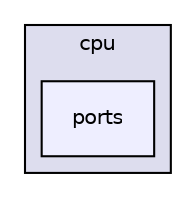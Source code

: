 digraph "ports" {
  compound=true
  node [ fontsize="10", fontname="Helvetica"];
  edge [ labelfontsize="10", labelfontname="Helvetica"];
  subgraph clusterdir_2c61f424fd391396db977702a2beee9a {
    graph [ bgcolor="#ddddee", pencolor="black", label="cpu" fontname="Helvetica", fontsize="10", URL="dir_2c61f424fd391396db977702a2beee9a.html"]
  dir_e266c7f037ab78d14f0ec21f60afd006 [shape=box, label="ports", style="filled", fillcolor="#eeeeff", pencolor="black", URL="dir_e266c7f037ab78d14f0ec21f60afd006.html"];
  }
}
